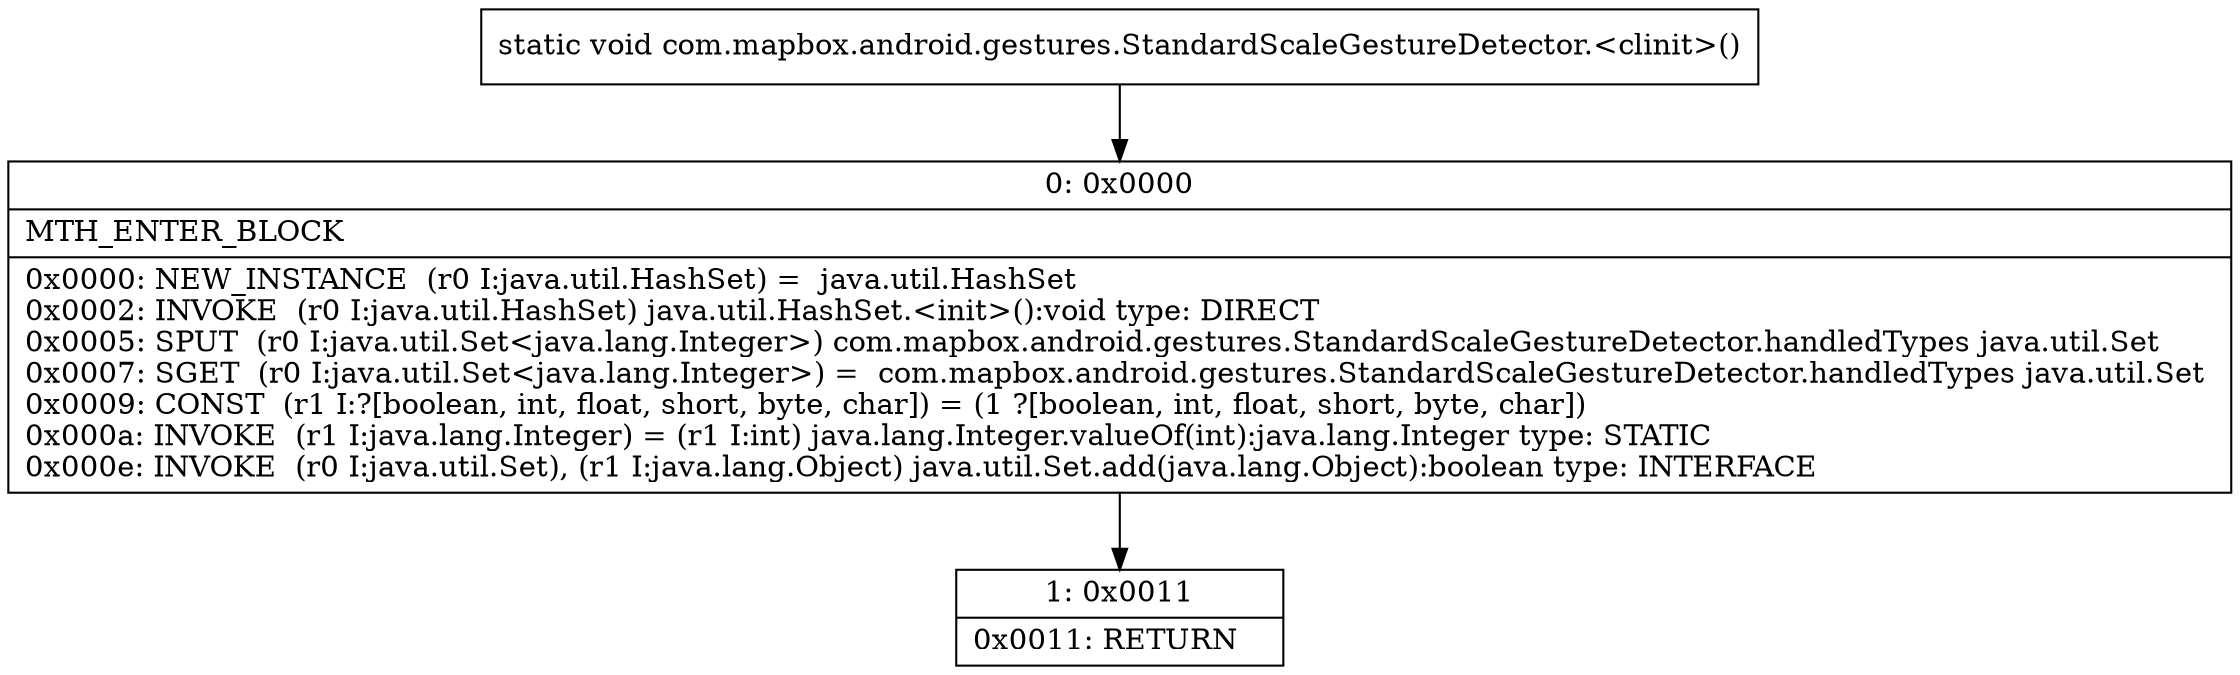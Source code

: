 digraph "CFG forcom.mapbox.android.gestures.StandardScaleGestureDetector.\<clinit\>()V" {
Node_0 [shape=record,label="{0\:\ 0x0000|MTH_ENTER_BLOCK\l|0x0000: NEW_INSTANCE  (r0 I:java.util.HashSet) =  java.util.HashSet \l0x0002: INVOKE  (r0 I:java.util.HashSet) java.util.HashSet.\<init\>():void type: DIRECT \l0x0005: SPUT  (r0 I:java.util.Set\<java.lang.Integer\>) com.mapbox.android.gestures.StandardScaleGestureDetector.handledTypes java.util.Set \l0x0007: SGET  (r0 I:java.util.Set\<java.lang.Integer\>) =  com.mapbox.android.gestures.StandardScaleGestureDetector.handledTypes java.util.Set \l0x0009: CONST  (r1 I:?[boolean, int, float, short, byte, char]) = (1 ?[boolean, int, float, short, byte, char]) \l0x000a: INVOKE  (r1 I:java.lang.Integer) = (r1 I:int) java.lang.Integer.valueOf(int):java.lang.Integer type: STATIC \l0x000e: INVOKE  (r0 I:java.util.Set), (r1 I:java.lang.Object) java.util.Set.add(java.lang.Object):boolean type: INTERFACE \l}"];
Node_1 [shape=record,label="{1\:\ 0x0011|0x0011: RETURN   \l}"];
MethodNode[shape=record,label="{static void com.mapbox.android.gestures.StandardScaleGestureDetector.\<clinit\>() }"];
MethodNode -> Node_0;
Node_0 -> Node_1;
}

